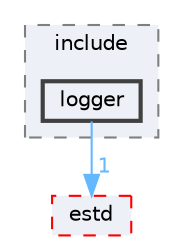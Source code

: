 digraph "logger"
{
 // LATEX_PDF_SIZE
  bgcolor="transparent";
  edge [fontname=Helvetica,fontsize=10,labelfontname=Helvetica,labelfontsize=10];
  node [fontname=Helvetica,fontsize=10,shape=box,height=0.2,width=0.4];
  compound=true
  subgraph clusterdir_5841c7f7d2b0f9f162723f63b29b09ea {
    graph [ bgcolor="#edf0f7", pencolor="grey50", label="include", fontname=Helvetica,fontsize=10 style="filled,dashed", URL="dir_5841c7f7d2b0f9f162723f63b29b09ea.html",tooltip=""]
  dir_6599edc39b7020adeedbd625f46af0f4 [label="logger", fillcolor="#edf0f7", color="grey25", style="filled,bold", URL="dir_6599edc39b7020adeedbd625f46af0f4.html",tooltip=""];
  }
  dir_705ed472854f071e46e92f9933f4d565 [label="estd", fillcolor="#edf0f7", color="red", style="filled,dashed", URL="dir_705ed472854f071e46e92f9933f4d565.html",tooltip=""];
  dir_6599edc39b7020adeedbd625f46af0f4->dir_705ed472854f071e46e92f9933f4d565 [headlabel="1", labeldistance=1.5 headhref="dir_000142_000075.html" href="dir_000142_000075.html" color="steelblue1" fontcolor="steelblue1"];
}
